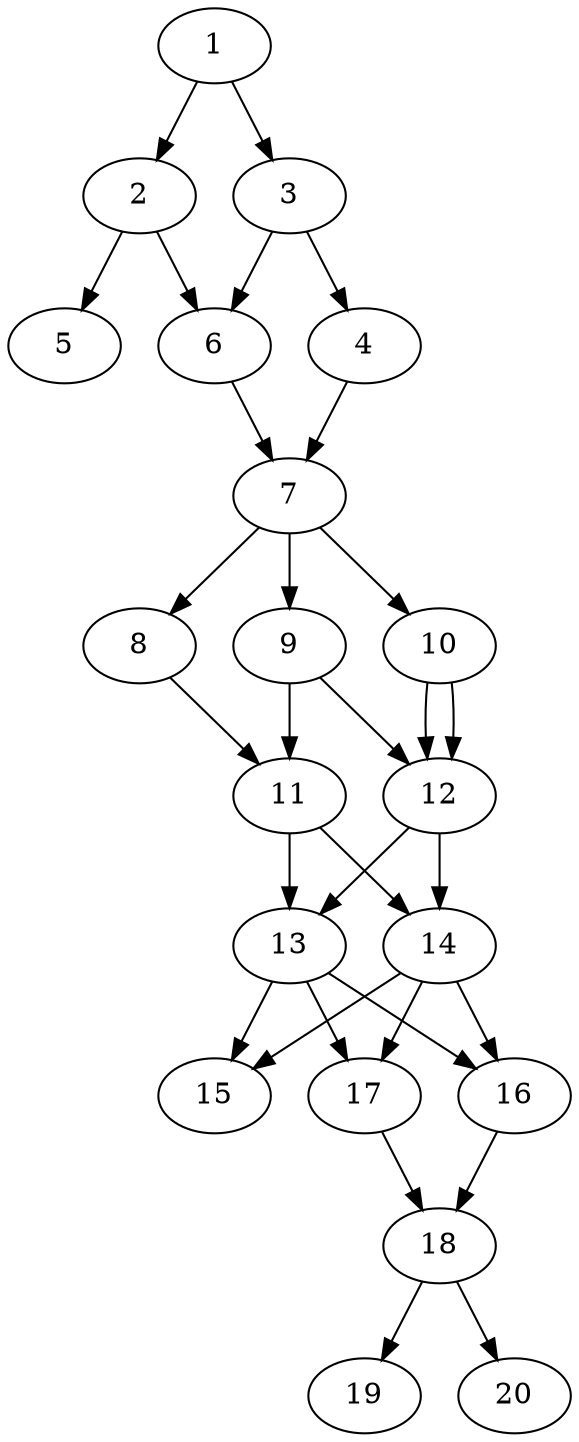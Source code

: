 // DAG automatically generated by daggen at Sat Jul 27 15:36:23 2019
// ./daggen --dot -n 20 --ccr 0.5 --fat 0.4 --regular 0.5 --density 0.7 --mindata 5242880 --maxdata 52428800 
digraph G {
  1 [size="57143296", alpha="0.19", expect_size="28571648"] 
  1 -> 2 [size ="28571648"]
  1 -> 3 [size ="28571648"]
  2 [size="85370880", alpha="0.12", expect_size="42685440"] 
  2 -> 5 [size ="42685440"]
  2 -> 6 [size ="42685440"]
  3 [size="45361152", alpha="0.16", expect_size="22680576"] 
  3 -> 4 [size ="22680576"]
  3 -> 6 [size ="22680576"]
  4 [size="73390080", alpha="0.01", expect_size="36695040"] 
  4 -> 7 [size ="36695040"]
  5 [size="96350208", alpha="0.15", expect_size="48175104"] 
  6 [size="33818624", alpha="0.15", expect_size="16909312"] 
  6 -> 7 [size ="16909312"]
  7 [size="91119616", alpha="0.19", expect_size="45559808"] 
  7 -> 8 [size ="45559808"]
  7 -> 9 [size ="45559808"]
  7 -> 10 [size ="45559808"]
  8 [size="95825920", alpha="0.12", expect_size="47912960"] 
  8 -> 11 [size ="47912960"]
  9 [size="10872832", alpha="0.18", expect_size="5436416"] 
  9 -> 11 [size ="5436416"]
  9 -> 12 [size ="5436416"]
  10 [size="29274112", alpha="0.19", expect_size="14637056"] 
  10 -> 12 [size ="14637056"]
  10 -> 12 [size ="14637056"]
  11 [size="20776960", alpha="0.14", expect_size="10388480"] 
  11 -> 13 [size ="10388480"]
  11 -> 14 [size ="10388480"]
  12 [size="14309376", alpha="0.08", expect_size="7154688"] 
  12 -> 13 [size ="7154688"]
  12 -> 14 [size ="7154688"]
  13 [size="68880384", alpha="0.02", expect_size="34440192"] 
  13 -> 15 [size ="34440192"]
  13 -> 16 [size ="34440192"]
  13 -> 17 [size ="34440192"]
  14 [size="47945728", alpha="0.09", expect_size="23972864"] 
  14 -> 15 [size ="23972864"]
  14 -> 16 [size ="23972864"]
  14 -> 17 [size ="23972864"]
  15 [size="52041728", alpha="0.17", expect_size="26020864"] 
  16 [size="28766208", alpha="0.09", expect_size="14383104"] 
  16 -> 18 [size ="14383104"]
  17 [size="101531648", alpha="0.03", expect_size="50765824"] 
  17 -> 18 [size ="50765824"]
  18 [size="98580480", alpha="0.04", expect_size="49290240"] 
  18 -> 19 [size ="49290240"]
  18 -> 20 [size ="49290240"]
  19 [size="60110848", alpha="0.16", expect_size="30055424"] 
  20 [size="48414720", alpha="0.18", expect_size="24207360"] 
}
